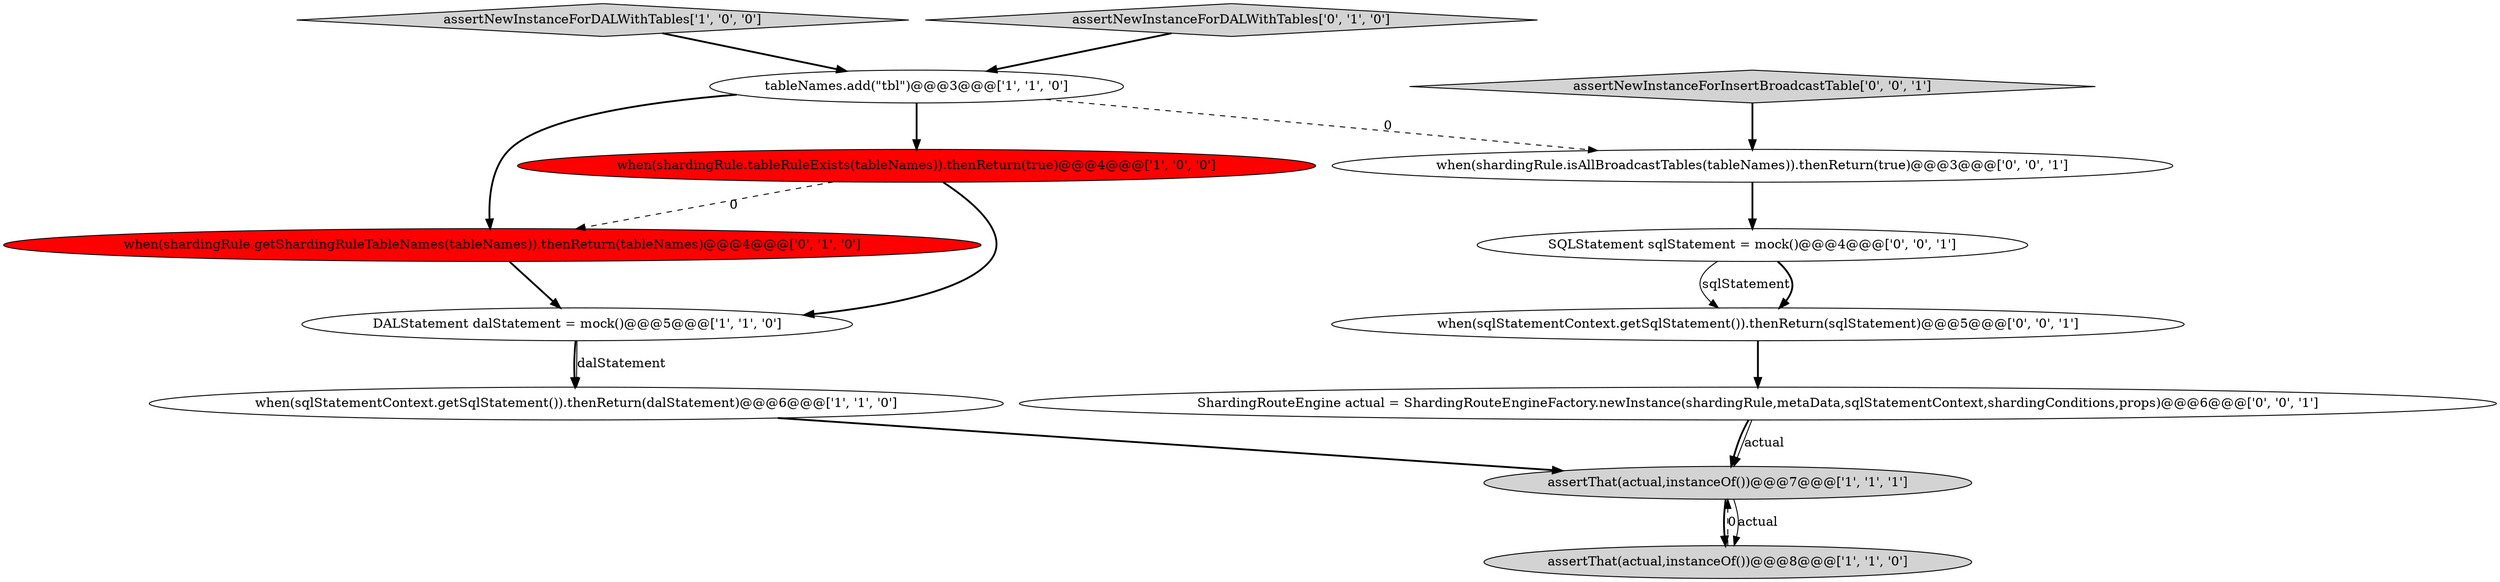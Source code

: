 digraph {
1 [style = filled, label = "DALStatement dalStatement = mock()@@@5@@@['1', '1', '0']", fillcolor = white, shape = ellipse image = "AAA0AAABBB1BBB"];
0 [style = filled, label = "tableNames.add(\"tbl\")@@@3@@@['1', '1', '0']", fillcolor = white, shape = ellipse image = "AAA0AAABBB1BBB"];
5 [style = filled, label = "assertThat(actual,instanceOf())@@@8@@@['1', '1', '0']", fillcolor = lightgray, shape = ellipse image = "AAA0AAABBB1BBB"];
9 [style = filled, label = "when(shardingRule.isAllBroadcastTables(tableNames)).thenReturn(true)@@@3@@@['0', '0', '1']", fillcolor = white, shape = ellipse image = "AAA0AAABBB3BBB"];
13 [style = filled, label = "when(sqlStatementContext.getSqlStatement()).thenReturn(sqlStatement)@@@5@@@['0', '0', '1']", fillcolor = white, shape = ellipse image = "AAA0AAABBB3BBB"];
3 [style = filled, label = "assertNewInstanceForDALWithTables['1', '0', '0']", fillcolor = lightgray, shape = diamond image = "AAA0AAABBB1BBB"];
7 [style = filled, label = "when(shardingRule.getShardingRuleTableNames(tableNames)).thenReturn(tableNames)@@@4@@@['0', '1', '0']", fillcolor = red, shape = ellipse image = "AAA1AAABBB2BBB"];
6 [style = filled, label = "when(sqlStatementContext.getSqlStatement()).thenReturn(dalStatement)@@@6@@@['1', '1', '0']", fillcolor = white, shape = ellipse image = "AAA0AAABBB1BBB"];
8 [style = filled, label = "assertNewInstanceForDALWithTables['0', '1', '0']", fillcolor = lightgray, shape = diamond image = "AAA0AAABBB2BBB"];
11 [style = filled, label = "assertNewInstanceForInsertBroadcastTable['0', '0', '1']", fillcolor = lightgray, shape = diamond image = "AAA0AAABBB3BBB"];
10 [style = filled, label = "ShardingRouteEngine actual = ShardingRouteEngineFactory.newInstance(shardingRule,metaData,sqlStatementContext,shardingConditions,props)@@@6@@@['0', '0', '1']", fillcolor = white, shape = ellipse image = "AAA0AAABBB3BBB"];
12 [style = filled, label = "SQLStatement sqlStatement = mock()@@@4@@@['0', '0', '1']", fillcolor = white, shape = ellipse image = "AAA0AAABBB3BBB"];
4 [style = filled, label = "when(shardingRule.tableRuleExists(tableNames)).thenReturn(true)@@@4@@@['1', '0', '0']", fillcolor = red, shape = ellipse image = "AAA1AAABBB1BBB"];
2 [style = filled, label = "assertThat(actual,instanceOf())@@@7@@@['1', '1', '1']", fillcolor = lightgray, shape = ellipse image = "AAA0AAABBB1BBB"];
13->10 [style = bold, label=""];
7->1 [style = bold, label=""];
2->5 [style = solid, label="actual"];
12->13 [style = solid, label="sqlStatement"];
5->2 [style = dashed, label="0"];
11->9 [style = bold, label=""];
3->0 [style = bold, label=""];
0->7 [style = bold, label=""];
6->2 [style = bold, label=""];
8->0 [style = bold, label=""];
12->13 [style = bold, label=""];
1->6 [style = bold, label=""];
0->4 [style = bold, label=""];
4->7 [style = dashed, label="0"];
10->2 [style = solid, label="actual"];
1->6 [style = solid, label="dalStatement"];
10->2 [style = bold, label=""];
4->1 [style = bold, label=""];
9->12 [style = bold, label=""];
0->9 [style = dashed, label="0"];
2->5 [style = bold, label=""];
}
